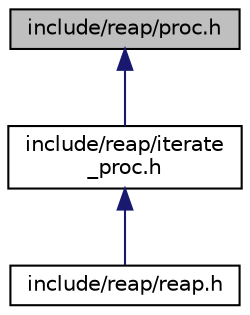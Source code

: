 digraph "include/reap/proc.h"
{
 // LATEX_PDF_SIZE
  edge [fontname="Helvetica",fontsize="10",labelfontname="Helvetica",labelfontsize="10"];
  node [fontname="Helvetica",fontsize="10",shape=record];
  Node1 [label="include/reap/proc.h",height=0.2,width=0.4,color="black", fillcolor="grey75", style="filled", fontcolor="black",tooltip="Provides functionality for getting process info."];
  Node1 -> Node2 [dir="back",color="midnightblue",fontsize="10",style="solid",fontname="Helvetica"];
  Node2 [label="include/reap/iterate\l_proc.h",height=0.2,width=0.4,color="black", fillcolor="white", style="filled",URL="$iterate__proc_8h.html",tooltip="Exposes process iteration."];
  Node2 -> Node3 [dir="back",color="midnightblue",fontsize="10",style="solid",fontname="Helvetica"];
  Node3 [label="include/reap/reap.h",height=0.2,width=0.4,color="black", fillcolor="white", style="filled",URL="$reap_8h_source.html",tooltip=" "];
}
